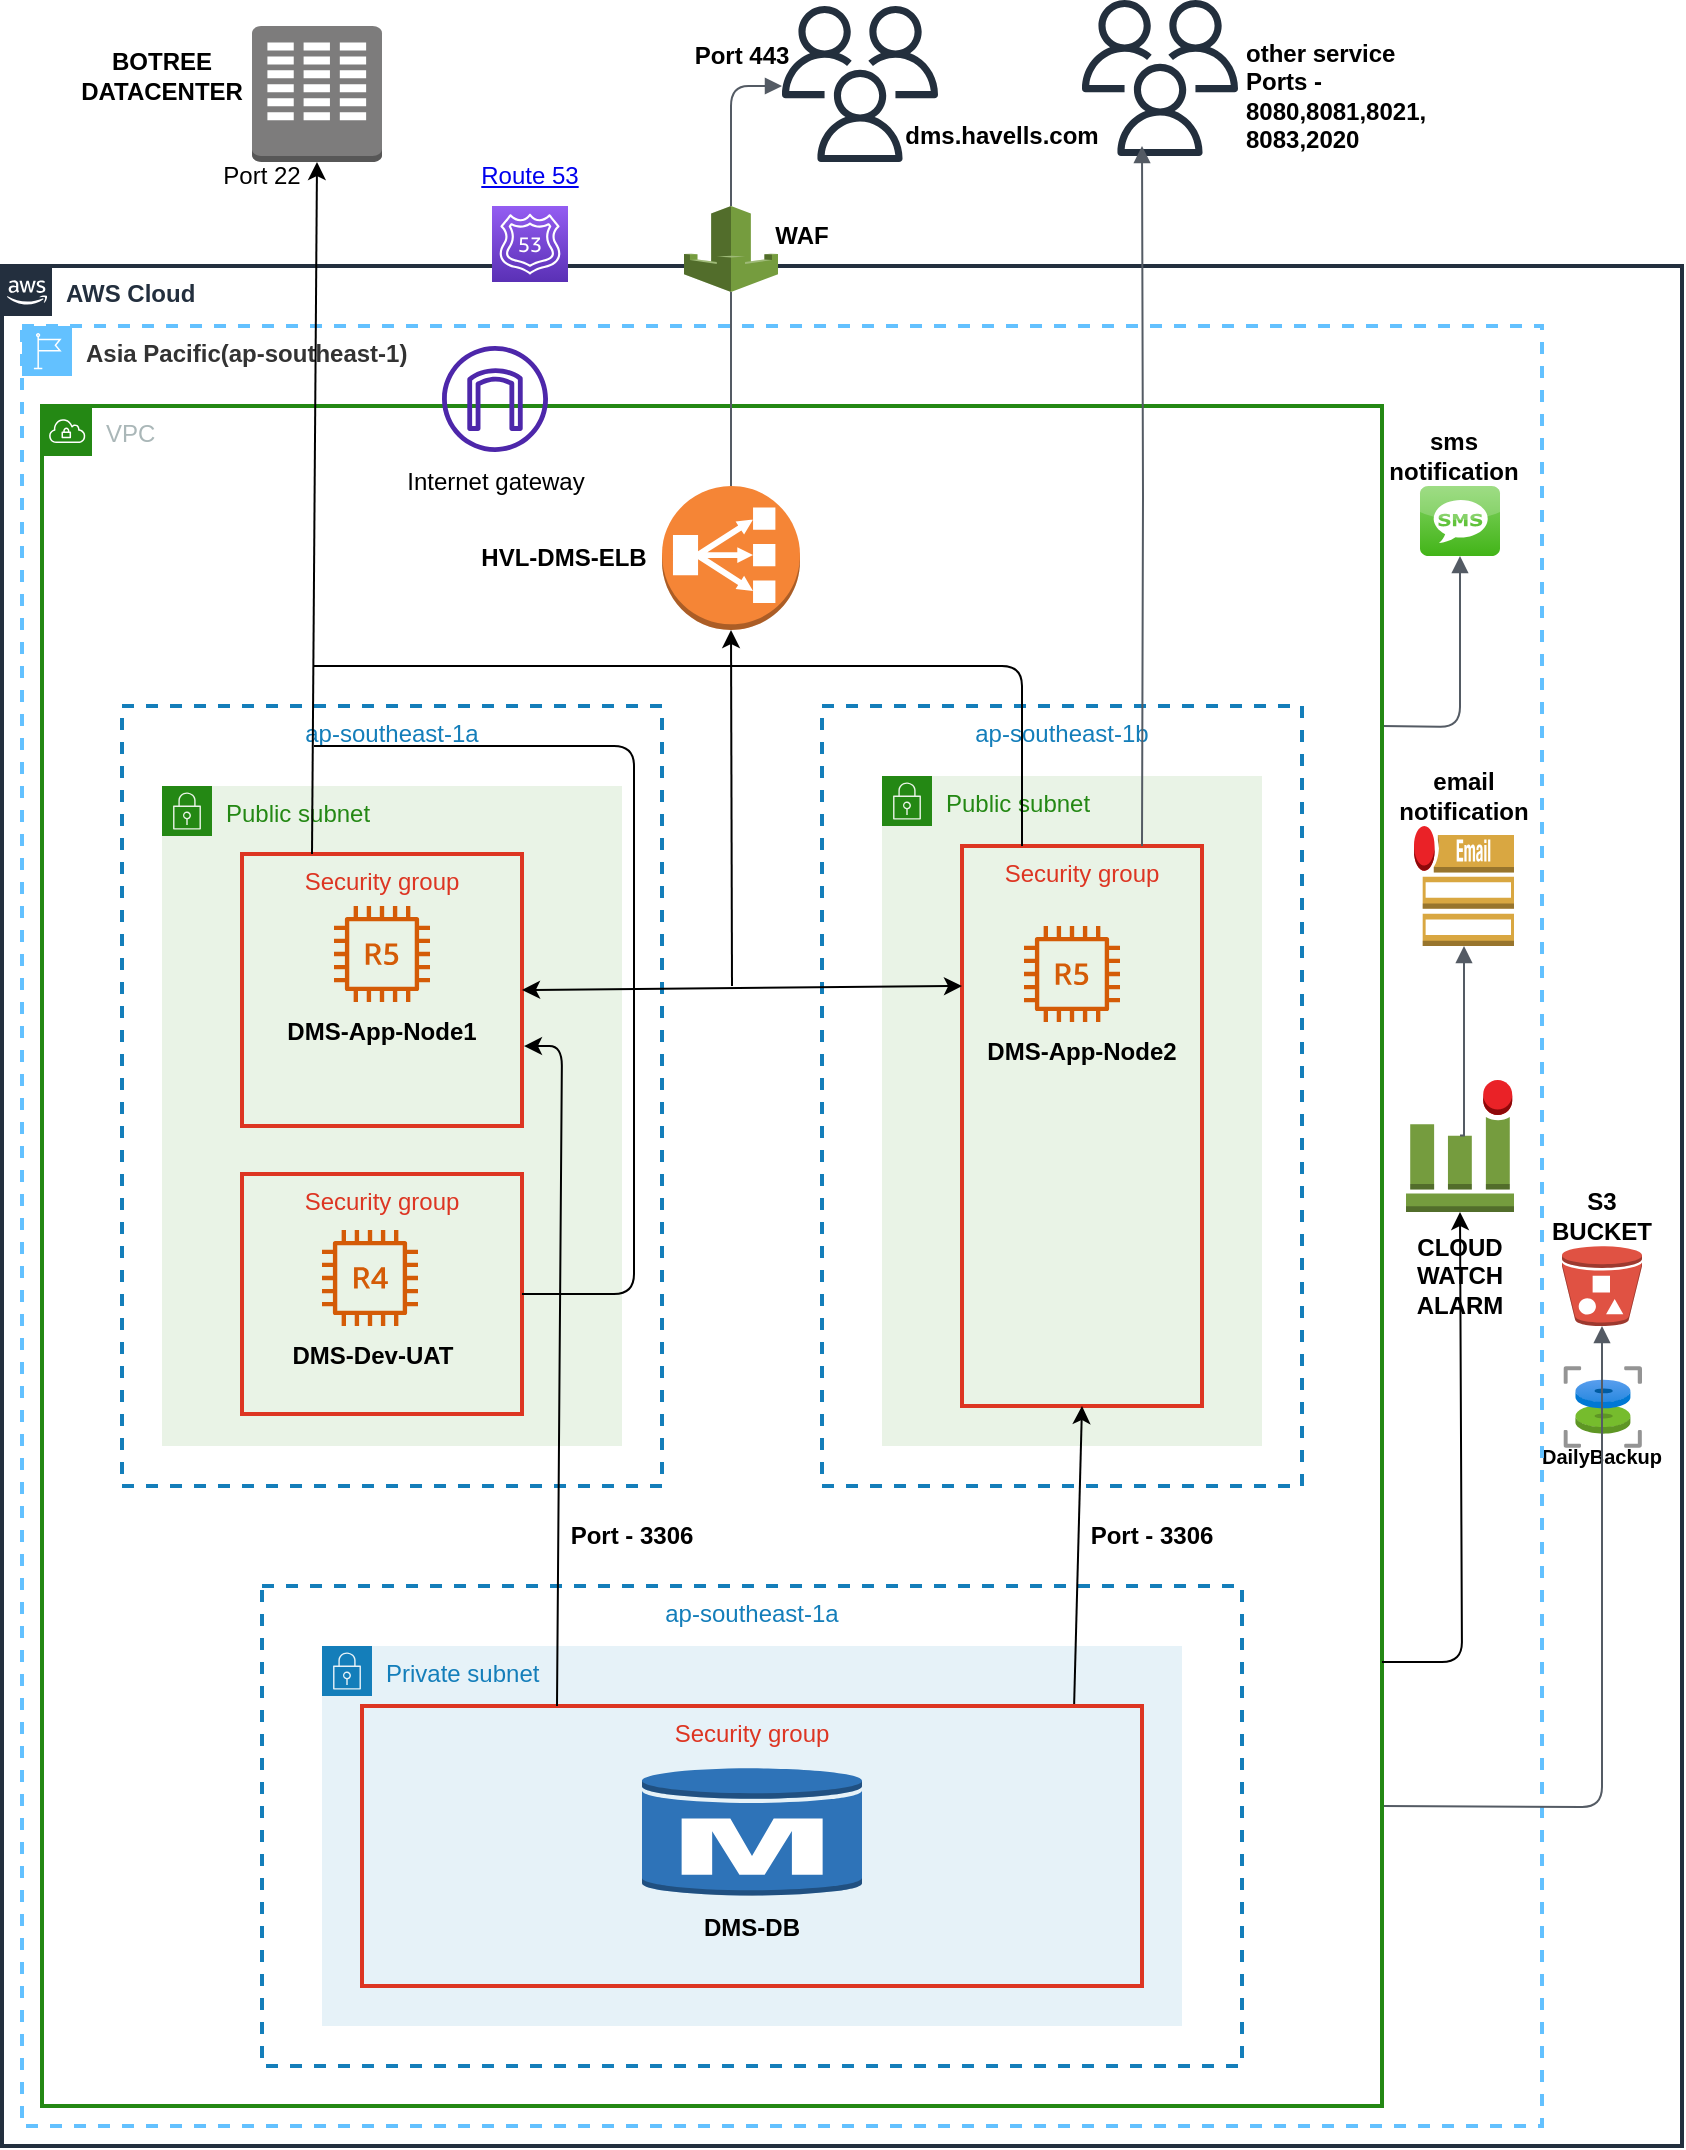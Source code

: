 <mxfile version="20.3.0" type="device"><diagram id="5KzjVwvkJJMhZy6UYnWM" name="Page-1"><mxGraphModel dx="941" dy="685" grid="1" gridSize="10" guides="1" tooltips="1" connect="1" arrows="1" fold="1" page="1" pageScale="1" pageWidth="850" pageHeight="1100" math="0" shadow="0"><root><mxCell id="0"/><mxCell id="1" parent="0"/><mxCell id="ea2UamJm-fBT6arOsuC3-1" value="&lt;b&gt;AWS Cloud&lt;/b&gt;" style="points=[[0,0],[0.25,0],[0.5,0],[0.75,0],[1,0],[1,0.25],[1,0.5],[1,0.75],[1,1],[0.75,1],[0.5,1],[0.25,1],[0,1],[0,0.75],[0,0.5],[0,0.25]];outlineConnect=0;gradientColor=none;html=1;whiteSpace=wrap;fontSize=12;fontStyle=0;container=1;pointerEvents=0;collapsible=0;recursiveResize=0;shape=mxgraph.aws4.group;grIcon=mxgraph.aws4.group_aws_cloud_alt;strokeColor=#232F3E;fillColor=none;verticalAlign=top;align=left;spacingLeft=30;fontColor=#232F3E;dashed=0;strokeWidth=2;rotation=0;fillStyle=auto;shadow=0;sketch=0;" parent="1" vertex="1"><mxGeometry x="10" y="140" width="840" height="940" as="geometry"/></mxCell><mxCell id="B55D7Bt2RnhnYhkycpw2-30" value="" style="outlineConnect=0;dashed=0;verticalLabelPosition=bottom;verticalAlign=top;align=center;html=1;shape=mxgraph.aws3.bucket_with_objects;fillColor=#E05243;gradientColor=none;" parent="ea2UamJm-fBT6arOsuC3-1" vertex="1"><mxGeometry x="780" y="490" width="40" height="40" as="geometry"/></mxCell><mxCell id="B55D7Bt2RnhnYhkycpw2-79" value="&lt;b&gt;S3 BUCKET&lt;/b&gt;" style="text;html=1;strokeColor=none;fillColor=none;align=center;verticalAlign=middle;whiteSpace=wrap;rounded=0;" parent="ea2UamJm-fBT6arOsuC3-1" vertex="1"><mxGeometry x="770" y="460" width="60" height="30" as="geometry"/></mxCell><mxCell id="1hkkDkTIQHTTeldb6SN9-4" value="" style="aspect=fixed;html=1;points=[];align=center;image;fontSize=12;image=img/lib/azure2/compute/Disks_Snapshots.svg;" parent="ea2UamJm-fBT6arOsuC3-1" vertex="1"><mxGeometry x="780.73" y="550" width="39.27" height="41" as="geometry"/></mxCell><mxCell id="1hkkDkTIQHTTeldb6SN9-8" value="&lt;b&gt;&lt;font style=&quot;font-size: 10px;&quot;&gt;DailyBackup&lt;/font&gt;&lt;/b&gt;" style="text;html=1;strokeColor=none;fillColor=none;align=center;verticalAlign=middle;whiteSpace=wrap;rounded=0;" parent="ea2UamJm-fBT6arOsuC3-1" vertex="1"><mxGeometry x="765" y="580" width="70" height="30" as="geometry"/></mxCell><mxCell id="yldp62qtClLwb7akA_jN-5" value="" style="outlineConnect=0;dashed=0;verticalLabelPosition=bottom;verticalAlign=top;align=center;html=1;shape=mxgraph.aws3.waf;fillColor=#759C3E;gradientColor=none;" vertex="1" parent="ea2UamJm-fBT6arOsuC3-1"><mxGeometry x="341" y="-30" width="47" height="43" as="geometry"/></mxCell><mxCell id="B55D7Bt2RnhnYhkycpw2-1" value="&lt;span style=&quot;color: rgb(51, 51, 51); font-family: Arial, Verdana; background-color: rgb(255, 255, 255);&quot;&gt;&lt;b&gt;Asia Pacific(ap-southeast-1)&lt;/b&gt;&lt;/span&gt;" style="points=[[0,0],[0.25,0],[0.5,0],[0.75,0],[1,0],[1,0.25],[1,0.5],[1,0.75],[1,1],[0.75,1],[0.5,1],[0.25,1],[0,1],[0,0.75],[0,0.5],[0,0.25]];outlineConnect=0;gradientColor=none;html=1;whiteSpace=wrap;fontSize=12;fontStyle=0;container=1;pointerEvents=0;collapsible=0;recursiveResize=0;shape=mxgraph.aws4.group;grIcon=mxgraph.aws4.group_region;strokeColor=#63C1FF;fillColor=none;verticalAlign=top;align=left;spacingLeft=30;fontColor=#147EBA;dashed=1;strokeWidth=2;" parent="1" vertex="1"><mxGeometry x="20" y="170" width="760" height="900" as="geometry"/></mxCell><mxCell id="B55D7Bt2RnhnYhkycpw2-31" value="" style="outlineConnect=0;dashed=0;verticalLabelPosition=bottom;verticalAlign=top;align=center;html=1;shape=mxgraph.aws3.email_notification;fillColor=#D9A741;gradientColor=none;" parent="B55D7Bt2RnhnYhkycpw2-1" vertex="1"><mxGeometry x="696" y="250" width="50" height="60" as="geometry"/></mxCell><mxCell id="B55D7Bt2RnhnYhkycpw2-44" value="" style="outlineConnect=0;dashed=0;verticalLabelPosition=bottom;verticalAlign=top;align=center;html=1;shape=mxgraph.aws3.alarm;fillColor=#759C3E;gradientColor=none;" parent="B55D7Bt2RnhnYhkycpw2-1" vertex="1"><mxGeometry x="692" y="377" width="54" height="66" as="geometry"/></mxCell><mxCell id="B55D7Bt2RnhnYhkycpw2-46" value="" style="edgeStyle=orthogonalEdgeStyle;html=1;endArrow=block;elbow=vertical;startArrow=none;endFill=1;strokeColor=#545B64;rounded=1;entryX=0.5;entryY=1;entryDx=0;entryDy=0;entryPerimeter=0;" parent="B55D7Bt2RnhnYhkycpw2-1" target="B55D7Bt2RnhnYhkycpw2-30" edge="1"><mxGeometry width="100" relative="1" as="geometry"><mxPoint x="680" y="740" as="sourcePoint"/><mxPoint x="780" y="740" as="targetPoint"/></mxGeometry></mxCell><mxCell id="B55D7Bt2RnhnYhkycpw2-47" value="" style="edgeStyle=orthogonalEdgeStyle;html=1;endArrow=none;elbow=vertical;startArrow=block;startFill=1;strokeColor=#545B64;rounded=0;entryX=0.5;entryY=0.42;entryDx=0;entryDy=0;entryPerimeter=0;exitX=0.5;exitY=1;exitDx=0;exitDy=0;exitPerimeter=0;" parent="B55D7Bt2RnhnYhkycpw2-1" source="B55D7Bt2RnhnYhkycpw2-31" target="B55D7Bt2RnhnYhkycpw2-44" edge="1"><mxGeometry width="100" relative="1" as="geometry"><mxPoint x="721" y="320" as="sourcePoint"/><mxPoint x="778" y="361" as="targetPoint"/><Array as="points"><mxPoint x="721" y="405"/></Array></mxGeometry></mxCell><mxCell id="B55D7Bt2RnhnYhkycpw2-77" value="&lt;b&gt;email notification&lt;/b&gt;" style="text;html=1;strokeColor=none;fillColor=none;align=center;verticalAlign=middle;whiteSpace=wrap;rounded=0;" parent="B55D7Bt2RnhnYhkycpw2-1" vertex="1"><mxGeometry x="691" y="220" width="60" height="30" as="geometry"/></mxCell><mxCell id="B55D7Bt2RnhnYhkycpw2-78" value="&lt;b&gt;CLOUD WATCH&lt;br&gt;ALARM&lt;/b&gt;" style="text;html=1;strokeColor=none;fillColor=none;align=center;verticalAlign=middle;whiteSpace=wrap;rounded=0;" parent="B55D7Bt2RnhnYhkycpw2-1" vertex="1"><mxGeometry x="689" y="460" width="60" height="30" as="geometry"/></mxCell><mxCell id="yldp62qtClLwb7akA_jN-2" value="" style="dashed=0;outlineConnect=0;html=1;align=center;labelPosition=center;verticalLabelPosition=bottom;verticalAlign=top;shape=mxgraph.webicons.sms;fillColor=#86D466;gradientColor=#42B418" vertex="1" parent="B55D7Bt2RnhnYhkycpw2-1"><mxGeometry x="699" y="80" width="40" height="35" as="geometry"/></mxCell><mxCell id="yldp62qtClLwb7akA_jN-3" value="" style="edgeStyle=orthogonalEdgeStyle;html=1;endArrow=block;elbow=vertical;startArrow=none;endFill=1;strokeColor=#545B64;rounded=1;" edge="1" parent="B55D7Bt2RnhnYhkycpw2-1" target="yldp62qtClLwb7akA_jN-2"><mxGeometry width="100" relative="1" as="geometry"><mxPoint x="680" y="200" as="sourcePoint"/><mxPoint x="780" y="200" as="targetPoint"/></mxGeometry></mxCell><mxCell id="yldp62qtClLwb7akA_jN-4" value="&lt;b&gt;sms notification&lt;/b&gt;" style="text;html=1;strokeColor=none;fillColor=none;align=center;verticalAlign=middle;whiteSpace=wrap;rounded=0;" vertex="1" parent="B55D7Bt2RnhnYhkycpw2-1"><mxGeometry x="686" y="50" width="60" height="30" as="geometry"/></mxCell><mxCell id="B55D7Bt2RnhnYhkycpw2-2" value="&lt;span style=&quot;font-weight: normal;&quot;&gt;VPC&lt;/span&gt;" style="points=[[0,0],[0.25,0],[0.5,0],[0.75,0],[1,0],[1,0.25],[1,0.5],[1,0.75],[1,1],[0.75,1],[0.5,1],[0.25,1],[0,1],[0,0.75],[0,0.5],[0,0.25]];outlineConnect=0;gradientColor=none;html=1;whiteSpace=wrap;fontSize=12;fontStyle=1;container=1;pointerEvents=0;collapsible=0;recursiveResize=0;shape=mxgraph.aws4.group;grIcon=mxgraph.aws4.group_vpc;strokeColor=#248814;fillColor=none;verticalAlign=top;align=left;spacingLeft=30;fontColor=#AAB7B8;dashed=0;strokeWidth=2;" parent="1" vertex="1"><mxGeometry x="30" y="210" width="670" height="850" as="geometry"/></mxCell><mxCell id="B55D7Bt2RnhnYhkycpw2-3" value="ap-southeast-1a" style="fillColor=none;strokeColor=#147EBA;dashed=1;verticalAlign=top;fontStyle=0;fontColor=#147EBA;strokeWidth=2;" parent="B55D7Bt2RnhnYhkycpw2-2" vertex="1"><mxGeometry x="110" y="590" width="490" height="240" as="geometry"/></mxCell><mxCell id="B55D7Bt2RnhnYhkycpw2-15" value="Private subnet" style="points=[[0,0],[0.25,0],[0.5,0],[0.75,0],[1,0],[1,0.25],[1,0.5],[1,0.75],[1,1],[0.75,1],[0.5,1],[0.25,1],[0,1],[0,0.75],[0,0.5],[0,0.25]];outlineConnect=0;gradientColor=none;html=1;whiteSpace=wrap;fontSize=12;fontStyle=0;container=1;pointerEvents=0;collapsible=0;recursiveResize=0;shape=mxgraph.aws4.group;grIcon=mxgraph.aws4.group_security_group;grStroke=0;strokeColor=#147EBA;fillColor=#E6F2F8;verticalAlign=top;align=left;spacingLeft=30;fontColor=#147EBA;dashed=0;" parent="B55D7Bt2RnhnYhkycpw2-2" vertex="1"><mxGeometry x="140" y="620" width="430" height="190" as="geometry"/></mxCell><mxCell id="B55D7Bt2RnhnYhkycpw2-16" value="Security group" style="fillColor=none;strokeColor=#DD3522;verticalAlign=top;fontStyle=0;fontColor=#DD3522;strokeWidth=2;" parent="B55D7Bt2RnhnYhkycpw2-15" vertex="1"><mxGeometry x="20" y="30" width="390" height="140" as="geometry"/></mxCell><mxCell id="B55D7Bt2RnhnYhkycpw2-22" value="" style="outlineConnect=0;dashed=0;verticalLabelPosition=bottom;verticalAlign=top;align=center;html=1;shape=mxgraph.aws3.rds_db_instance;fillColor=#2E73B8;gradientColor=none;" parent="B55D7Bt2RnhnYhkycpw2-15" vertex="1"><mxGeometry x="160" y="60" width="110" height="66" as="geometry"/></mxCell><mxCell id="B55D7Bt2RnhnYhkycpw2-75" value="&lt;b&gt;DMS-DB&lt;/b&gt;" style="text;html=1;strokeColor=none;fillColor=none;align=center;verticalAlign=middle;whiteSpace=wrap;rounded=0;" parent="B55D7Bt2RnhnYhkycpw2-15" vertex="1"><mxGeometry x="185" y="126" width="60" height="30" as="geometry"/></mxCell><mxCell id="B55D7Bt2RnhnYhkycpw2-21" value="" style="outlineConnect=0;dashed=0;verticalLabelPosition=bottom;verticalAlign=top;align=center;html=1;shape=mxgraph.aws3.classic_load_balancer;fillColor=#F58536;gradientColor=none;" parent="B55D7Bt2RnhnYhkycpw2-2" vertex="1"><mxGeometry x="310" y="40" width="69" height="72" as="geometry"/></mxCell><mxCell id="B55D7Bt2RnhnYhkycpw2-53" value="" style="sketch=0;outlineConnect=0;fontColor=#232F3E;gradientColor=none;fillColor=#4D27AA;strokeColor=none;dashed=0;verticalLabelPosition=bottom;verticalAlign=top;align=center;html=1;fontSize=12;fontStyle=0;aspect=fixed;pointerEvents=1;shape=mxgraph.aws4.internet_gateway;" parent="B55D7Bt2RnhnYhkycpw2-2" vertex="1"><mxGeometry x="200" y="-30" width="53" height="53" as="geometry"/></mxCell><mxCell id="B55D7Bt2RnhnYhkycpw2-55" value="ap-southeast-1a" style="fillColor=none;strokeColor=#147EBA;dashed=1;verticalAlign=top;fontStyle=0;fontColor=#147EBA;strokeWidth=2;" parent="B55D7Bt2RnhnYhkycpw2-2" vertex="1"><mxGeometry x="40" y="150" width="270" height="390" as="geometry"/></mxCell><mxCell id="B55D7Bt2RnhnYhkycpw2-56" value="ap-southeast-1b" style="fillColor=none;strokeColor=#147EBA;dashed=1;verticalAlign=top;fontStyle=0;fontColor=#147EBA;strokeWidth=2;" parent="B55D7Bt2RnhnYhkycpw2-2" vertex="1"><mxGeometry x="390" y="150" width="240" height="390" as="geometry"/></mxCell><mxCell id="B55D7Bt2RnhnYhkycpw2-57" value="Public subnet" style="points=[[0,0],[0.25,0],[0.5,0],[0.75,0],[1,0],[1,0.25],[1,0.5],[1,0.75],[1,1],[0.75,1],[0.5,1],[0.25,1],[0,1],[0,0.75],[0,0.5],[0,0.25]];outlineConnect=0;gradientColor=none;html=1;whiteSpace=wrap;fontSize=12;fontStyle=0;container=1;pointerEvents=0;collapsible=0;recursiveResize=0;shape=mxgraph.aws4.group;grIcon=mxgraph.aws4.group_security_group;grStroke=0;strokeColor=#248814;fillColor=#E9F3E6;verticalAlign=top;align=left;spacingLeft=30;fontColor=#248814;dashed=0;" parent="B55D7Bt2RnhnYhkycpw2-2" vertex="1"><mxGeometry x="60" y="190" width="230" height="330" as="geometry"/></mxCell><mxCell id="B55D7Bt2RnhnYhkycpw2-59" value="Public subnet" style="points=[[0,0],[0.25,0],[0.5,0],[0.75,0],[1,0],[1,0.25],[1,0.5],[1,0.75],[1,1],[0.75,1],[0.5,1],[0.25,1],[0,1],[0,0.75],[0,0.5],[0,0.25]];outlineConnect=0;gradientColor=none;html=1;whiteSpace=wrap;fontSize=12;fontStyle=0;container=1;pointerEvents=0;collapsible=0;recursiveResize=0;shape=mxgraph.aws4.group;grIcon=mxgraph.aws4.group_security_group;grStroke=0;strokeColor=#248814;fillColor=#E9F3E6;verticalAlign=top;align=left;spacingLeft=30;fontColor=#248814;dashed=0;" parent="B55D7Bt2RnhnYhkycpw2-2" vertex="1"><mxGeometry x="420" y="185" width="190" height="335" as="geometry"/></mxCell><mxCell id="B55D7Bt2RnhnYhkycpw2-61" value="Security group" style="fillColor=none;strokeColor=#DD3522;verticalAlign=top;fontStyle=0;fontColor=#DD3522;strokeWidth=2;" parent="B55D7Bt2RnhnYhkycpw2-2" vertex="1"><mxGeometry x="460" y="220" width="120" height="280" as="geometry"/></mxCell><mxCell id="B55D7Bt2RnhnYhkycpw2-65" value="" style="sketch=0;outlineConnect=0;fontColor=#232F3E;gradientColor=none;fillColor=#D45B07;strokeColor=none;dashed=0;verticalLabelPosition=bottom;verticalAlign=top;align=center;html=1;fontSize=12;fontStyle=0;aspect=fixed;pointerEvents=1;shape=mxgraph.aws4.r5_instance;" parent="B55D7Bt2RnhnYhkycpw2-2" vertex="1"><mxGeometry x="491" y="260" width="48" height="48" as="geometry"/></mxCell><mxCell id="B55D7Bt2RnhnYhkycpw2-67" value="Security group" style="fillColor=none;strokeColor=#DD3522;verticalAlign=top;fontStyle=0;fontColor=#DD3522;strokeWidth=2;" parent="B55D7Bt2RnhnYhkycpw2-2" vertex="1"><mxGeometry x="100" y="384" width="140" height="120" as="geometry"/></mxCell><mxCell id="B55D7Bt2RnhnYhkycpw2-68" value="" style="sketch=0;outlineConnect=0;fontColor=#232F3E;gradientColor=none;fillColor=#D45B07;strokeColor=none;dashed=0;verticalLabelPosition=bottom;verticalAlign=top;align=center;html=1;fontSize=12;fontStyle=0;aspect=fixed;pointerEvents=1;shape=mxgraph.aws4.r4_instance;" parent="B55D7Bt2RnhnYhkycpw2-2" vertex="1"><mxGeometry x="140" y="412" width="48" height="48" as="geometry"/></mxCell><mxCell id="B55D7Bt2RnhnYhkycpw2-69" value="Security group" style="fillColor=none;strokeColor=#DD3522;verticalAlign=top;fontStyle=0;fontColor=#DD3522;strokeWidth=2;" parent="B55D7Bt2RnhnYhkycpw2-2" vertex="1"><mxGeometry x="100" y="224" width="140" height="136" as="geometry"/></mxCell><mxCell id="B55D7Bt2RnhnYhkycpw2-70" value="" style="sketch=0;outlineConnect=0;fontColor=#232F3E;gradientColor=none;fillColor=#D45B07;strokeColor=none;dashed=0;verticalLabelPosition=bottom;verticalAlign=top;align=center;html=1;fontSize=12;fontStyle=0;aspect=fixed;pointerEvents=1;shape=mxgraph.aws4.r5_instance;" parent="B55D7Bt2RnhnYhkycpw2-2" vertex="1"><mxGeometry x="146" y="250" width="48" height="48" as="geometry"/></mxCell><mxCell id="B55D7Bt2RnhnYhkycpw2-72" value="&lt;b&gt;DMS-Dev-UAT&lt;/b&gt;" style="text;html=1;strokeColor=none;fillColor=none;align=center;verticalAlign=middle;whiteSpace=wrap;rounded=0;" parent="B55D7Bt2RnhnYhkycpw2-2" vertex="1"><mxGeometry x="120" y="460" width="91" height="30" as="geometry"/></mxCell><mxCell id="B55D7Bt2RnhnYhkycpw2-73" value="&lt;b&gt;DMS-App-Node1&lt;/b&gt;" style="text;html=1;strokeColor=none;fillColor=none;align=center;verticalAlign=middle;whiteSpace=wrap;rounded=0;" parent="B55D7Bt2RnhnYhkycpw2-2" vertex="1"><mxGeometry x="115" y="298" width="110" height="30" as="geometry"/></mxCell><mxCell id="B55D7Bt2RnhnYhkycpw2-74" value="&lt;b&gt;DMS-App-Node2&lt;/b&gt;" style="text;html=1;strokeColor=none;fillColor=none;align=center;verticalAlign=middle;whiteSpace=wrap;rounded=0;" parent="B55D7Bt2RnhnYhkycpw2-2" vertex="1"><mxGeometry x="470" y="308" width="100" height="30" as="geometry"/></mxCell><mxCell id="B55D7Bt2RnhnYhkycpw2-76" value="&lt;b&gt;HVL-DMS-ELB&lt;/b&gt;" style="text;html=1;strokeColor=none;fillColor=none;align=center;verticalAlign=middle;whiteSpace=wrap;rounded=0;" parent="B55D7Bt2RnhnYhkycpw2-2" vertex="1"><mxGeometry x="211" y="61" width="100" height="30" as="geometry"/></mxCell><mxCell id="B55D7Bt2RnhnYhkycpw2-84" value="Internet gateway" style="text;html=1;strokeColor=none;fillColor=none;align=center;verticalAlign=middle;whiteSpace=wrap;rounded=0;" parent="B55D7Bt2RnhnYhkycpw2-2" vertex="1"><mxGeometry x="176.5" y="23" width="100" height="30" as="geometry"/></mxCell><mxCell id="B55D7Bt2RnhnYhkycpw2-85" value="" style="endArrow=classic;html=1;rounded=0;exitX=0.913;exitY=-0.007;exitDx=0;exitDy=0;exitPerimeter=0;" parent="B55D7Bt2RnhnYhkycpw2-2" source="B55D7Bt2RnhnYhkycpw2-16" edge="1"><mxGeometry width="50" height="50" relative="1" as="geometry"><mxPoint x="500" y="590" as="sourcePoint"/><mxPoint x="520" y="500" as="targetPoint"/></mxGeometry></mxCell><mxCell id="B55D7Bt2RnhnYhkycpw2-86" value="" style="endArrow=classic;html=1;rounded=1;entryX=1.007;entryY=0.706;entryDx=0;entryDy=0;exitX=0.25;exitY=0;exitDx=0;exitDy=0;entryPerimeter=0;" parent="B55D7Bt2RnhnYhkycpw2-2" source="B55D7Bt2RnhnYhkycpw2-16" target="B55D7Bt2RnhnYhkycpw2-69" edge="1"><mxGeometry width="50" height="50" relative="1" as="geometry"><mxPoint x="40" y="620" as="sourcePoint"/><mxPoint x="90" y="570" as="targetPoint"/><Array as="points"><mxPoint x="260" y="320"/></Array></mxGeometry></mxCell><mxCell id="B55D7Bt2RnhnYhkycpw2-88" value="" style="endArrow=classic;startArrow=classic;html=1;rounded=1;exitX=1;exitY=0.5;exitDx=0;exitDy=0;entryX=0;entryY=0.25;entryDx=0;entryDy=0;" parent="B55D7Bt2RnhnYhkycpw2-2" source="B55D7Bt2RnhnYhkycpw2-69" target="B55D7Bt2RnhnYhkycpw2-61" edge="1"><mxGeometry width="50" height="50" relative="1" as="geometry"><mxPoint x="330" y="320" as="sourcePoint"/><mxPoint x="380" y="270" as="targetPoint"/></mxGeometry></mxCell><mxCell id="B55D7Bt2RnhnYhkycpw2-89" value="" style="endArrow=classic;html=1;rounded=1;entryX=0.5;entryY=1;entryDx=0;entryDy=0;entryPerimeter=0;" parent="B55D7Bt2RnhnYhkycpw2-2" target="B55D7Bt2RnhnYhkycpw2-21" edge="1"><mxGeometry width="50" height="50" relative="1" as="geometry"><mxPoint x="345" y="290" as="sourcePoint"/><mxPoint x="370" y="190" as="targetPoint"/></mxGeometry></mxCell><mxCell id="B55D7Bt2RnhnYhkycpw2-91" value="" style="endArrow=none;html=1;rounded=1;entryX=0.25;entryY=0;entryDx=0;entryDy=0;" parent="B55D7Bt2RnhnYhkycpw2-2" edge="1" target="B55D7Bt2RnhnYhkycpw2-61"><mxGeometry width="50" height="50" relative="1" as="geometry"><mxPoint x="136" y="130" as="sourcePoint"/><mxPoint x="522.96" y="220" as="targetPoint"/><Array as="points"><mxPoint x="490" y="130"/></Array></mxGeometry></mxCell><mxCell id="B55D7Bt2RnhnYhkycpw2-93" value="&lt;b&gt;Port - 3306&lt;/b&gt;" style="text;html=1;strokeColor=none;fillColor=none;align=center;verticalAlign=middle;whiteSpace=wrap;rounded=0;" parent="B55D7Bt2RnhnYhkycpw2-2" vertex="1"><mxGeometry x="520" y="550" width="70" height="30" as="geometry"/></mxCell><mxCell id="B55D7Bt2RnhnYhkycpw2-97" value="&lt;b&gt;Port - 3306&lt;/b&gt;" style="text;html=1;strokeColor=none;fillColor=none;align=center;verticalAlign=middle;whiteSpace=wrap;rounded=0;" parent="B55D7Bt2RnhnYhkycpw2-2" vertex="1"><mxGeometry x="260" y="550" width="70" height="30" as="geometry"/></mxCell><mxCell id="B55D7Bt2RnhnYhkycpw2-98" value="" style="endArrow=none;html=1;rounded=1;" parent="B55D7Bt2RnhnYhkycpw2-2" edge="1"><mxGeometry width="50" height="50" relative="1" as="geometry"><mxPoint x="240" y="444" as="sourcePoint"/><mxPoint x="136" y="170" as="targetPoint"/><Array as="points"><mxPoint x="296" y="444"/><mxPoint x="296" y="170"/><mxPoint x="236" y="170"/></Array></mxGeometry></mxCell><mxCell id="B55D7Bt2RnhnYhkycpw2-45" value="" style="endArrow=classic;html=1;rounded=1;entryX=0.5;entryY=1;entryDx=0;entryDy=0;entryPerimeter=0;" parent="1" target="B55D7Bt2RnhnYhkycpw2-44" edge="1"><mxGeometry width="50" height="50" relative="1" as="geometry"><mxPoint x="700" y="838" as="sourcePoint"/><mxPoint x="760" y="690" as="targetPoint"/><Array as="points"><mxPoint x="740" y="838"/></Array></mxGeometry></mxCell><mxCell id="B55D7Bt2RnhnYhkycpw2-48" value="" style="sketch=0;outlineConnect=0;fontColor=#232F3E;gradientColor=none;fillColor=#232F3D;strokeColor=none;dashed=0;verticalLabelPosition=bottom;verticalAlign=top;align=center;html=1;fontSize=12;fontStyle=0;aspect=fixed;pointerEvents=1;shape=mxgraph.aws4.users;" parent="1" vertex="1"><mxGeometry x="400" y="10" width="78" height="78" as="geometry"/></mxCell><mxCell id="B55D7Bt2RnhnYhkycpw2-49" value="" style="edgeStyle=orthogonalEdgeStyle;html=1;endArrow=block;elbow=vertical;startArrow=none;endFill=1;strokeColor=#545B64;rounded=1;exitX=0.5;exitY=0;exitDx=0;exitDy=0;exitPerimeter=0;" parent="1" source="yldp62qtClLwb7akA_jN-5" target="B55D7Bt2RnhnYhkycpw2-48" edge="1"><mxGeometry width="100" relative="1" as="geometry"><mxPoint x="300" y="50" as="sourcePoint"/><mxPoint x="370" y="50" as="targetPoint"/><Array as="points"><mxPoint x="375" y="50"/></Array></mxGeometry></mxCell><mxCell id="B55D7Bt2RnhnYhkycpw2-50" value="" style="outlineConnect=0;dashed=0;verticalLabelPosition=bottom;verticalAlign=top;align=center;html=1;shape=mxgraph.aws3.corporate_data_center;fillColor=#7D7C7C;gradientColor=none;" parent="1" vertex="1"><mxGeometry x="135" y="20" width="65" height="68" as="geometry"/></mxCell><mxCell id="B55D7Bt2RnhnYhkycpw2-80" value="&lt;b&gt;dms.havells.com&lt;/b&gt;" style="text;html=1;strokeColor=none;fillColor=none;align=center;verticalAlign=middle;whiteSpace=wrap;rounded=0;" parent="1" vertex="1"><mxGeometry x="470" y="60" width="80" height="30" as="geometry"/></mxCell><mxCell id="B55D7Bt2RnhnYhkycpw2-81" value="&lt;b&gt;Port 443&lt;/b&gt;" style="text;html=1;strokeColor=none;fillColor=none;align=center;verticalAlign=middle;whiteSpace=wrap;rounded=0;" parent="1" vertex="1"><mxGeometry x="350" y="20" width="60" height="30" as="geometry"/></mxCell><mxCell id="B55D7Bt2RnhnYhkycpw2-82" value="Port 22" style="text;html=1;strokeColor=none;fillColor=none;align=center;verticalAlign=middle;whiteSpace=wrap;rounded=0;" parent="1" vertex="1"><mxGeometry x="110" y="80" width="60" height="30" as="geometry"/></mxCell><mxCell id="B55D7Bt2RnhnYhkycpw2-83" value="&lt;b&gt;BOTREE&lt;br&gt;DATACENTER&lt;/b&gt;" style="text;html=1;strokeColor=none;fillColor=none;align=center;verticalAlign=middle;whiteSpace=wrap;rounded=0;" parent="1" vertex="1"><mxGeometry x="60" y="30" width="60" height="30" as="geometry"/></mxCell><mxCell id="B55D7Bt2RnhnYhkycpw2-90" value="" style="endArrow=classic;html=1;rounded=0;entryX=0.5;entryY=1;entryDx=0;entryDy=0;entryPerimeter=0;exitX=0.25;exitY=0;exitDx=0;exitDy=0;" parent="1" source="B55D7Bt2RnhnYhkycpw2-69" target="B55D7Bt2RnhnYhkycpw2-50" edge="1"><mxGeometry width="50" height="50" relative="1" as="geometry"><mxPoint x="150" y="310" as="sourcePoint"/><mxPoint x="200" y="260" as="targetPoint"/></mxGeometry></mxCell><mxCell id="1hkkDkTIQHTTeldb6SN9-2" value="" style="sketch=0;points=[[0,0,0],[0.25,0,0],[0.5,0,0],[0.75,0,0],[1,0,0],[0,1,0],[0.25,1,0],[0.5,1,0],[0.75,1,0],[1,1,0],[0,0.25,0],[0,0.5,0],[0,0.75,0],[1,0.25,0],[1,0.5,0],[1,0.75,0]];outlineConnect=0;fontColor=#232F3E;gradientColor=#945DF2;gradientDirection=north;fillColor=#5A30B5;strokeColor=#ffffff;dashed=0;verticalLabelPosition=bottom;verticalAlign=top;align=center;html=1;fontSize=12;fontStyle=0;aspect=fixed;shape=mxgraph.aws4.resourceIcon;resIcon=mxgraph.aws4.route_53;" parent="1" vertex="1"><mxGeometry x="255" y="110" width="38" height="38" as="geometry"/></mxCell><mxCell id="1hkkDkTIQHTTeldb6SN9-3" value="&lt;a data-awsui-focus-visible=&quot;true&quot; aria-disabled=&quot;false&quot; class=&quot;awsui_anchor_1kosq_3zese_104&quot; href=&quot;https://us-east-1.console.aws.amazon.com/route53/v2/home#Home&quot;&gt;&lt;span class=&quot;awsui_text_1kosq_3zese_161&quot;&gt;Route 53&lt;/span&gt;&lt;/a&gt;" style="text;html=1;strokeColor=none;fillColor=none;align=center;verticalAlign=middle;whiteSpace=wrap;rounded=0;" parent="1" vertex="1"><mxGeometry x="244" y="80" width="60" height="30" as="geometry"/></mxCell><mxCell id="yldp62qtClLwb7akA_jN-6" value="" style="edgeStyle=orthogonalEdgeStyle;html=1;endArrow=none;elbow=vertical;startArrow=none;endFill=1;strokeColor=#545B64;rounded=1;exitX=0.5;exitY=0;exitDx=0;exitDy=0;exitPerimeter=0;" edge="1" parent="1" source="B55D7Bt2RnhnYhkycpw2-21" target="yldp62qtClLwb7akA_jN-5"><mxGeometry width="100" relative="1" as="geometry"><mxPoint x="374.5" y="250" as="sourcePoint"/><mxPoint x="400" y="50" as="targetPoint"/><Array as="points"/></mxGeometry></mxCell><mxCell id="yldp62qtClLwb7akA_jN-8" value="&lt;b&gt;WAF&lt;/b&gt;" style="text;html=1;strokeColor=none;fillColor=none;align=center;verticalAlign=middle;whiteSpace=wrap;rounded=0;" vertex="1" parent="1"><mxGeometry x="380" y="110" width="60" height="30" as="geometry"/></mxCell><mxCell id="yldp62qtClLwb7akA_jN-10" value="" style="sketch=0;outlineConnect=0;fontColor=#232F3E;gradientColor=none;fillColor=#232F3D;strokeColor=none;dashed=0;verticalLabelPosition=bottom;verticalAlign=top;align=center;html=1;fontSize=12;fontStyle=0;aspect=fixed;pointerEvents=1;shape=mxgraph.aws4.users;" vertex="1" parent="1"><mxGeometry x="550" y="7" width="78" height="78" as="geometry"/></mxCell><mxCell id="yldp62qtClLwb7akA_jN-11" value="" style="edgeStyle=orthogonalEdgeStyle;html=1;endArrow=none;elbow=vertical;startArrow=block;startFill=1;strokeColor=#545B64;rounded=0;entryX=0.75;entryY=0;entryDx=0;entryDy=0;" edge="1" parent="1" target="B55D7Bt2RnhnYhkycpw2-61"><mxGeometry width="100" relative="1" as="geometry"><mxPoint x="580" y="80" as="sourcePoint"/><mxPoint x="630" y="280" as="targetPoint"/></mxGeometry></mxCell><mxCell id="yldp62qtClLwb7akA_jN-12" value="&lt;b&gt;other service&lt;br&gt;Ports - 8080,8081,8021,&lt;br&gt;8083,2020&lt;br&gt;&lt;/b&gt;" style="text;html=1;strokeColor=none;fillColor=none;align=left;verticalAlign=middle;whiteSpace=wrap;rounded=0;" vertex="1" parent="1"><mxGeometry x="630" y="10" width="130" height="90" as="geometry"/></mxCell></root></mxGraphModel></diagram></mxfile>